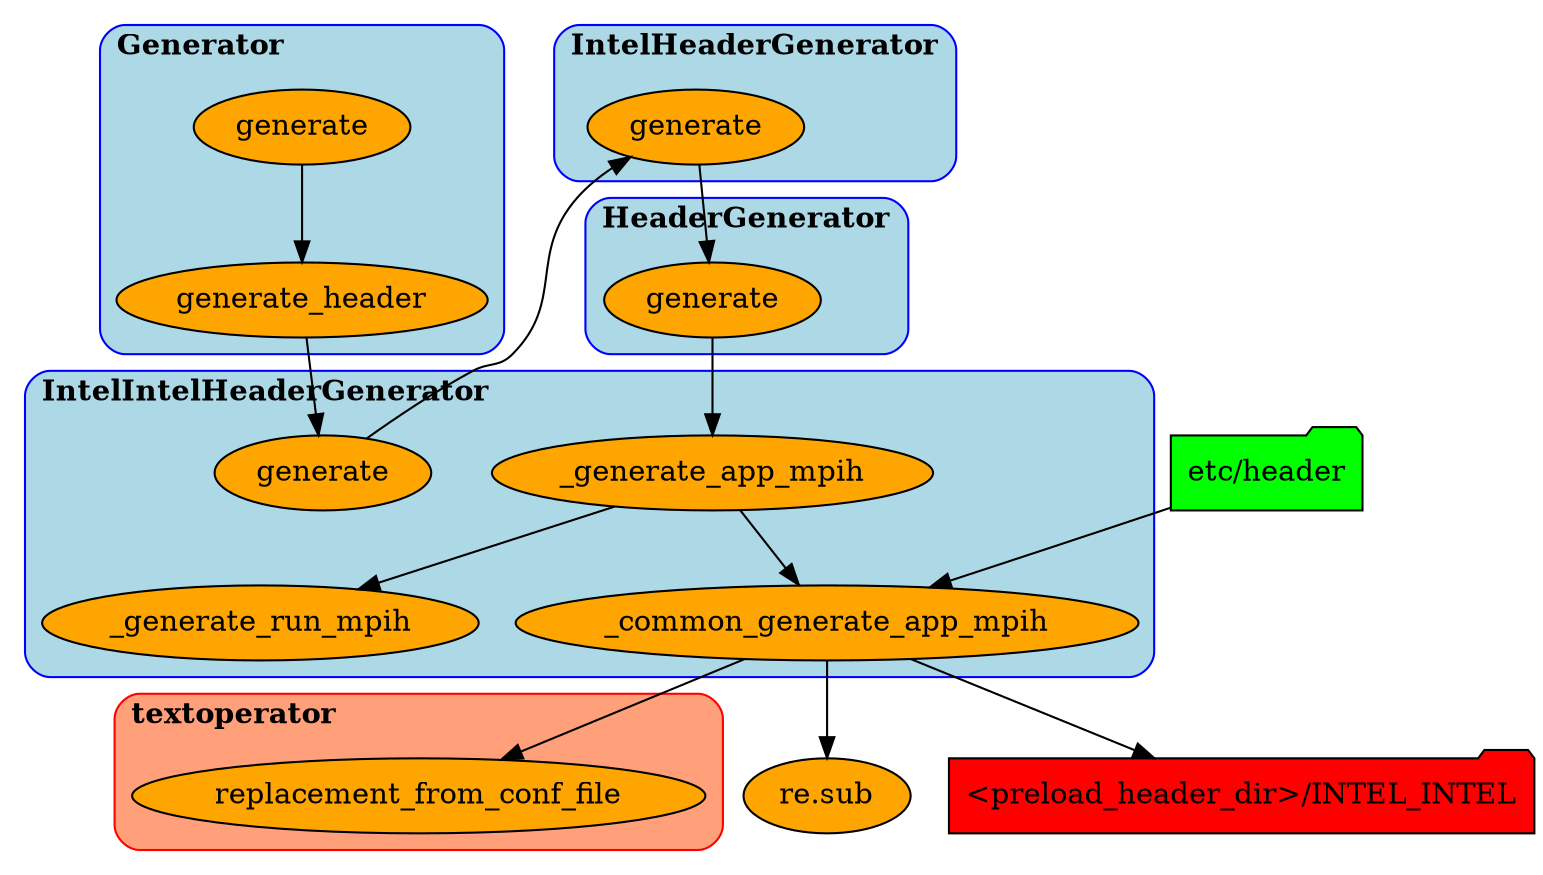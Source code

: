 

digraph G {

    rankdir=TB;  // Orientation from top to bottom
    // rankdir=LB;  // Orientation from Rleft to right

    //
    // Classes definition:
    //
    subgraph cluster_class_Generator {
            label=<<B>Generator</B>>;
            labeljust="l";
            color=blue;
            style=rounded;
            bgcolor=lightblue;

            // Method definition: ellipse
            node [shape=ellipse, style=filled, fillcolor=orange];
            Generator_generate [label="generate"];
            // Generator_generate_code [label="generate_code"];
            Generator_generate_header [label="generate_header"];
            // Links
            Generator_generate -> Generator_generate_header;
    }
    subgraph cluster_class_IntelIntelHeaderGenerator {
            label=<<B>IntelIntelHeaderGenerator</B>>;
            labeljust="l";
            color=blue;
            style=rounded;
            bgcolor=lightblue;

            node [shape=parallelogram, style=filled, fillcolor=green];
            // Method definition: ellipse
            node [shape=ellipse, style=filled, fillcolor=orange];
            IntelIntelHeaderGenerator_generate [label="generate"];
            IntelIntelHeaderGenerator__generate_app_mpih [label="_generate_app_mpih"];
            IntelIntelHeaderGenerator__generate_run_mpih [label="_generate_run_mpih"];
            IntelIntelHeaderGenerator__common_generate_app_mpih [label="_common_generate_app_mpih"];
            // Links
            IntelIntelHeaderGenerator__generate_app_mpih -> IntelIntelHeaderGenerator__generate_run_mpih;
            IntelIntelHeaderGenerator__generate_app_mpih -> IntelIntelHeaderGenerator__common_generate_app_mpih;

    }
    subgraph cluster_class_IntelHeaderGenerator {
            label=<<B>IntelHeaderGenerator</B>>;
            labeljust="l";
            color=blue;
            style=rounded;
            bgcolor=lightblue;

            // Method definition: ellipse
            node [shape=ellipse, style=filled, fillcolor=orange];
            IntelHeaderGenerator_generate [label="generate"];
    }
    subgraph cluster_class_HeaderGenerator {
            label=<<B>HeaderGenerator</B>>;
            labeljust="l";
            color=blue;
            style=rounded;
            bgcolor=lightblue;

            // Method definition: ellipse
            node [shape=ellipse, style=filled, fillcolor=orange];
            HeaderGenerator_generate [label="generate"];

    }

    // Module definition: rectangle
    subgraph cluster_module_textoperator {
            label=<<B>textoperator</B>>;
            labeljust="l";
            color=red;
            style=rounded;
            bgcolor=lightsalmon;

            // Method definition: ellipse
            node [shape=ellipse, style=filled, fillcolor=orange];
            textoperator_replacement_from_conf_file [label="replacement_from_conf_file"];
    }

    node [shape=ellipse, style=filled, fillcolor=orange];
    resub [label="re.sub"];


    //
    node [shape=folder, style=filled, fillcolor=red];
    INTEL_INTEL [label="<preload_header_dir>/INTEL_INTEL"]
    node [shape=folder, style=filled, fillcolor=green];
    etc [label="etc/header"];
    //

    //
    // Functionnal relationship
    //
    Generator_generate_header -> IntelIntelHeaderGenerator_generate;
    IntelIntelHeaderGenerator_generate -> IntelHeaderGenerator_generate;
    IntelHeaderGenerator_generate -> HeaderGenerator_generate;
    HeaderGenerator_generate -> IntelIntelHeaderGenerator__generate_app_mpih;
    IntelIntelHeaderGenerator__common_generate_app_mpih -> textoperator_replacement_from_conf_file;
    IntelIntelHeaderGenerator__common_generate_app_mpih -> resub;

    //
    // Data Flow
    //
    etc -> IntelIntelHeaderGenerator__common_generate_app_mpih;
    IntelIntelHeaderGenerator__common_generate_app_mpih -> INTEL_INTEL;
}

